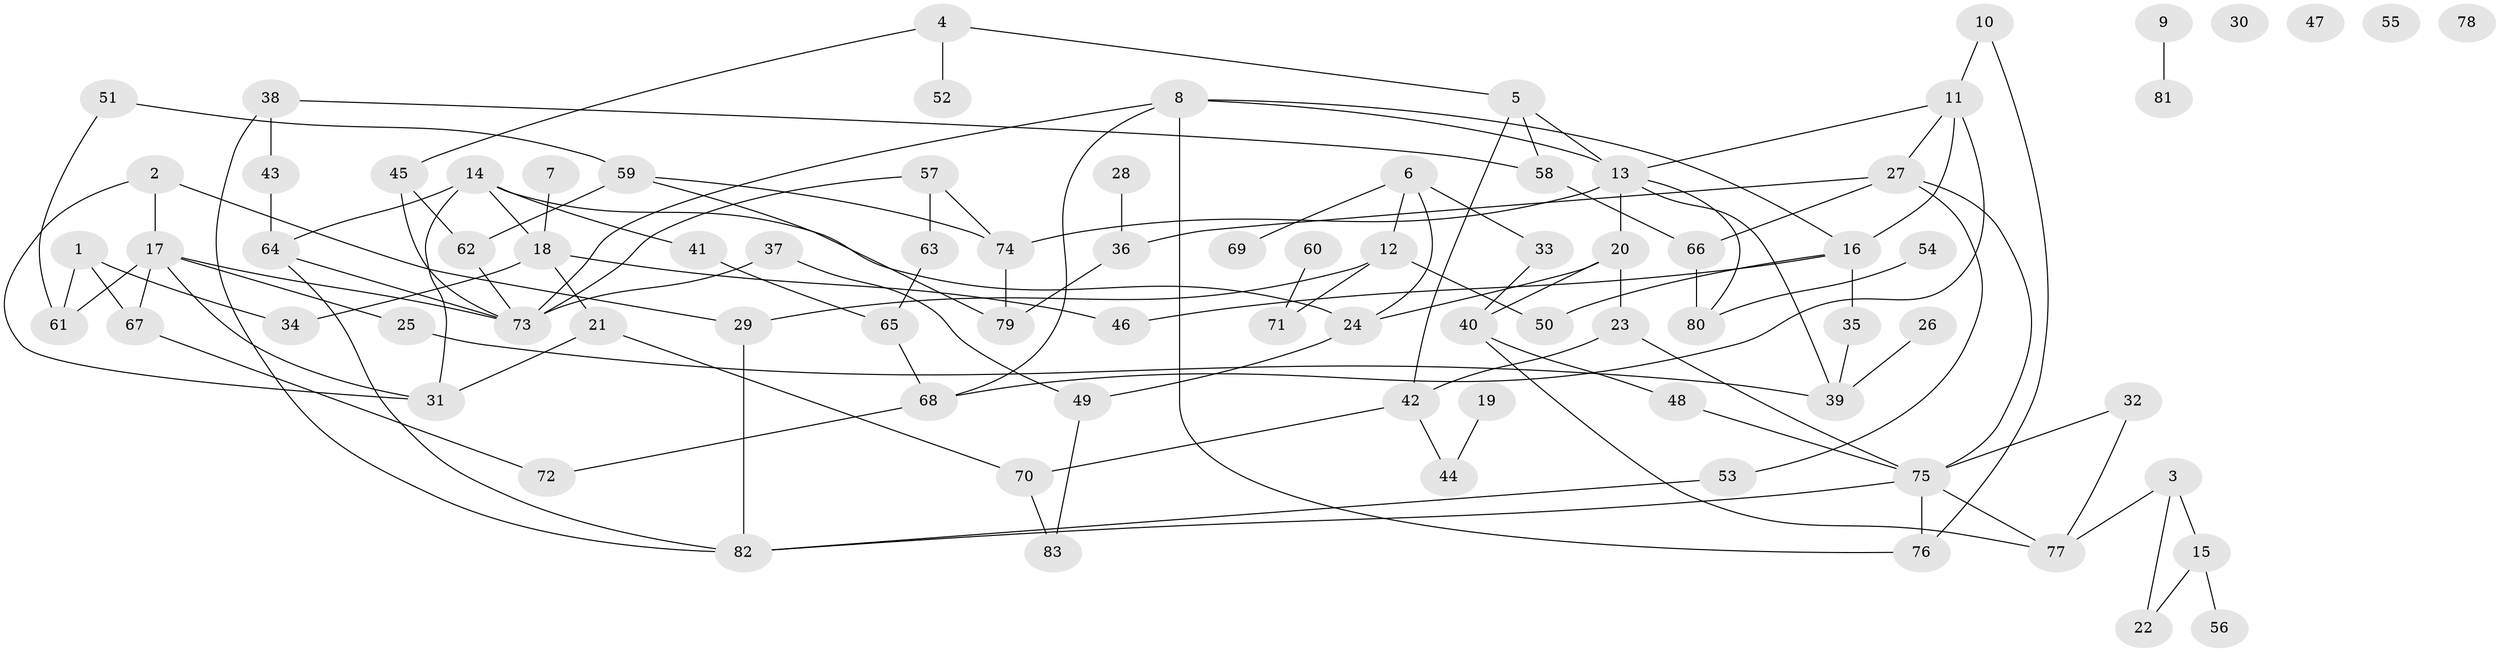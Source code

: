 // coarse degree distribution, {4: 0.09433962264150944, 3: 0.18867924528301888, 2: 0.2641509433962264, 5: 0.09433962264150944, 6: 0.05660377358490566, 8: 0.018867924528301886, 0: 0.09433962264150944, 9: 0.03773584905660377, 7: 0.018867924528301886, 1: 0.11320754716981132, 10: 0.018867924528301886}
// Generated by graph-tools (version 1.1) at 2025/41/03/06/25 10:41:19]
// undirected, 83 vertices, 119 edges
graph export_dot {
graph [start="1"]
  node [color=gray90,style=filled];
  1;
  2;
  3;
  4;
  5;
  6;
  7;
  8;
  9;
  10;
  11;
  12;
  13;
  14;
  15;
  16;
  17;
  18;
  19;
  20;
  21;
  22;
  23;
  24;
  25;
  26;
  27;
  28;
  29;
  30;
  31;
  32;
  33;
  34;
  35;
  36;
  37;
  38;
  39;
  40;
  41;
  42;
  43;
  44;
  45;
  46;
  47;
  48;
  49;
  50;
  51;
  52;
  53;
  54;
  55;
  56;
  57;
  58;
  59;
  60;
  61;
  62;
  63;
  64;
  65;
  66;
  67;
  68;
  69;
  70;
  71;
  72;
  73;
  74;
  75;
  76;
  77;
  78;
  79;
  80;
  81;
  82;
  83;
  1 -- 34;
  1 -- 61;
  1 -- 67;
  2 -- 17;
  2 -- 29;
  2 -- 31;
  3 -- 15;
  3 -- 22;
  3 -- 77;
  4 -- 5;
  4 -- 45;
  4 -- 52;
  5 -- 13;
  5 -- 42;
  5 -- 58;
  6 -- 12;
  6 -- 24;
  6 -- 33;
  6 -- 69;
  7 -- 18;
  8 -- 13;
  8 -- 16;
  8 -- 68;
  8 -- 73;
  8 -- 76;
  9 -- 81;
  10 -- 11;
  10 -- 76;
  11 -- 13;
  11 -- 16;
  11 -- 27;
  11 -- 68;
  12 -- 29;
  12 -- 50;
  12 -- 71;
  13 -- 20;
  13 -- 39;
  13 -- 74;
  13 -- 80;
  14 -- 18;
  14 -- 24;
  14 -- 31;
  14 -- 41;
  14 -- 64;
  15 -- 22;
  15 -- 56;
  16 -- 35;
  16 -- 46;
  16 -- 50;
  17 -- 25;
  17 -- 31;
  17 -- 61;
  17 -- 67;
  17 -- 73;
  18 -- 21;
  18 -- 34;
  18 -- 46;
  19 -- 44;
  20 -- 23;
  20 -- 24;
  20 -- 40;
  21 -- 31;
  21 -- 70;
  23 -- 42;
  23 -- 75;
  24 -- 49;
  25 -- 39;
  26 -- 39;
  27 -- 36;
  27 -- 53;
  27 -- 66;
  27 -- 75;
  28 -- 36;
  29 -- 82;
  32 -- 75;
  32 -- 77;
  33 -- 40;
  35 -- 39;
  36 -- 79;
  37 -- 49;
  37 -- 73;
  38 -- 43;
  38 -- 58;
  38 -- 82;
  40 -- 48;
  40 -- 77;
  41 -- 65;
  42 -- 44;
  42 -- 70;
  43 -- 64;
  45 -- 62;
  45 -- 73;
  48 -- 75;
  49 -- 83;
  51 -- 59;
  51 -- 61;
  53 -- 82;
  54 -- 80;
  57 -- 63;
  57 -- 73;
  57 -- 74;
  58 -- 66;
  59 -- 62;
  59 -- 74;
  59 -- 79;
  60 -- 71;
  62 -- 73;
  63 -- 65;
  64 -- 73;
  64 -- 82;
  65 -- 68;
  66 -- 80;
  67 -- 72;
  68 -- 72;
  70 -- 83;
  74 -- 79;
  75 -- 76;
  75 -- 77;
  75 -- 82;
}
